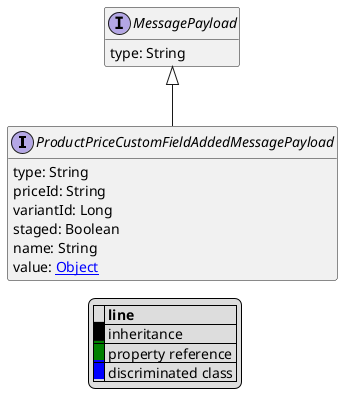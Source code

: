 @startuml

hide empty fields
hide empty methods
legend
|= |= line |
|<back:black>   </back>| inheritance |
|<back:green>   </back>| property reference |
|<back:blue>   </back>| discriminated class |
endlegend
interface ProductPriceCustomFieldAddedMessagePayload [[ProductPriceCustomFieldAddedMessagePayload.svg]] extends MessagePayload {
    type: String
    priceId: String
    variantId: Long
    staged: Boolean
    name: String
    value: [[Object.svg Object]]
}
interface MessagePayload [[MessagePayload.svg]]  {
    type: String
}





@enduml
